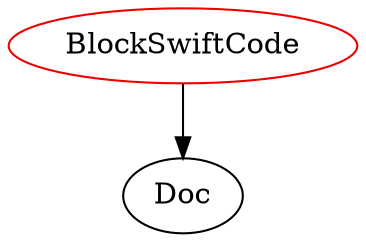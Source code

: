 digraph blockswiftcode{
BlockSwiftCode -> Doc;
BlockSwiftCode	[shape=oval, color=red2, label="BlockSwiftCode"];
}

